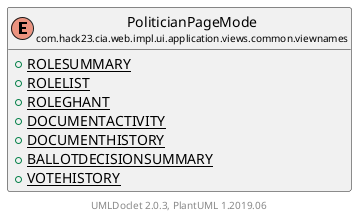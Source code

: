 @startuml
    set namespaceSeparator none
    hide empty fields
    hide empty methods

    enum "<size:14>PoliticianPageMode\n<size:10>com.hack23.cia.web.impl.ui.application.views.common.viewnames" as com.hack23.cia.web.impl.ui.application.views.common.viewnames.PoliticianPageMode [[PoliticianPageMode.html]] {
        {static} +ROLESUMMARY
        {static} +ROLELIST
        {static} +ROLEGHANT
        {static} +DOCUMENTACTIVITY
        {static} +DOCUMENTHISTORY
        {static} +BALLOTDECISIONSUMMARY
        {static} +VOTEHISTORY
    }

    center footer UMLDoclet 2.0.3, PlantUML 1.2019.06
@enduml
